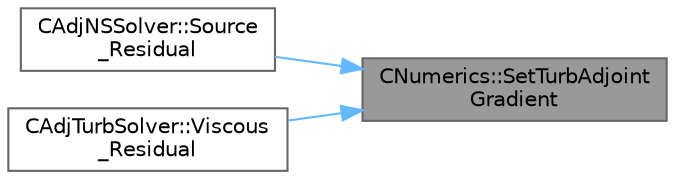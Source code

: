digraph "CNumerics::SetTurbAdjointGradient"
{
 // LATEX_PDF_SIZE
  bgcolor="transparent";
  edge [fontname=Helvetica,fontsize=10,labelfontname=Helvetica,labelfontsize=10];
  node [fontname=Helvetica,fontsize=10,shape=box,height=0.2,width=0.4];
  rankdir="RL";
  Node1 [id="Node000001",label="CNumerics::SetTurbAdjoint\lGradient",height=0.2,width=0.4,color="gray40", fillcolor="grey60", style="filled", fontcolor="black",tooltip="Set the gradient of the adjoint turbulent variables."];
  Node1 -> Node2 [id="edge1_Node000001_Node000002",dir="back",color="steelblue1",style="solid",tooltip=" "];
  Node2 [id="Node000002",label="CAdjNSSolver::Source\l_Residual",height=0.2,width=0.4,color="grey40", fillcolor="white", style="filled",URL="$classCAdjNSSolver.html#a3f7289e94076471c23e53da293b69645",tooltip="Source term computation."];
  Node1 -> Node3 [id="edge2_Node000001_Node000003",dir="back",color="steelblue1",style="solid",tooltip=" "];
  Node3 [id="Node000003",label="CAdjTurbSolver::Viscous\l_Residual",height=0.2,width=0.4,color="grey40", fillcolor="white", style="filled",URL="$classCAdjTurbSolver.html#a7a5247a1cc0a32dd690fc4881fadd999",tooltip="Compute the viscous residuals for the turbulent adjoint equation."];
}
